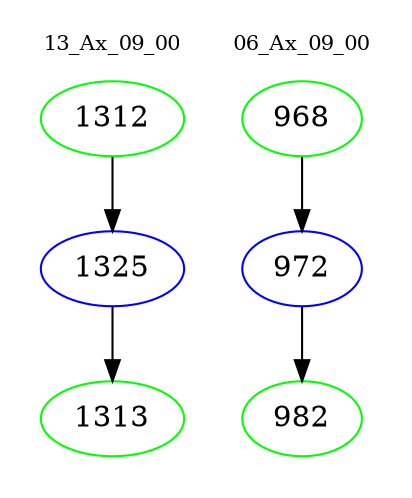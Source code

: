 digraph{
subgraph cluster_0 {
color = white
label = "13_Ax_09_00";
fontsize=10;
T0_1312 [label="1312", color="green"]
T0_1312 -> T0_1325 [color="black"]
T0_1325 [label="1325", color="blue"]
T0_1325 -> T0_1313 [color="black"]
T0_1313 [label="1313", color="green"]
}
subgraph cluster_1 {
color = white
label = "06_Ax_09_00";
fontsize=10;
T1_968 [label="968", color="green"]
T1_968 -> T1_972 [color="black"]
T1_972 [label="972", color="blue"]
T1_972 -> T1_982 [color="black"]
T1_982 [label="982", color="green"]
}
}
